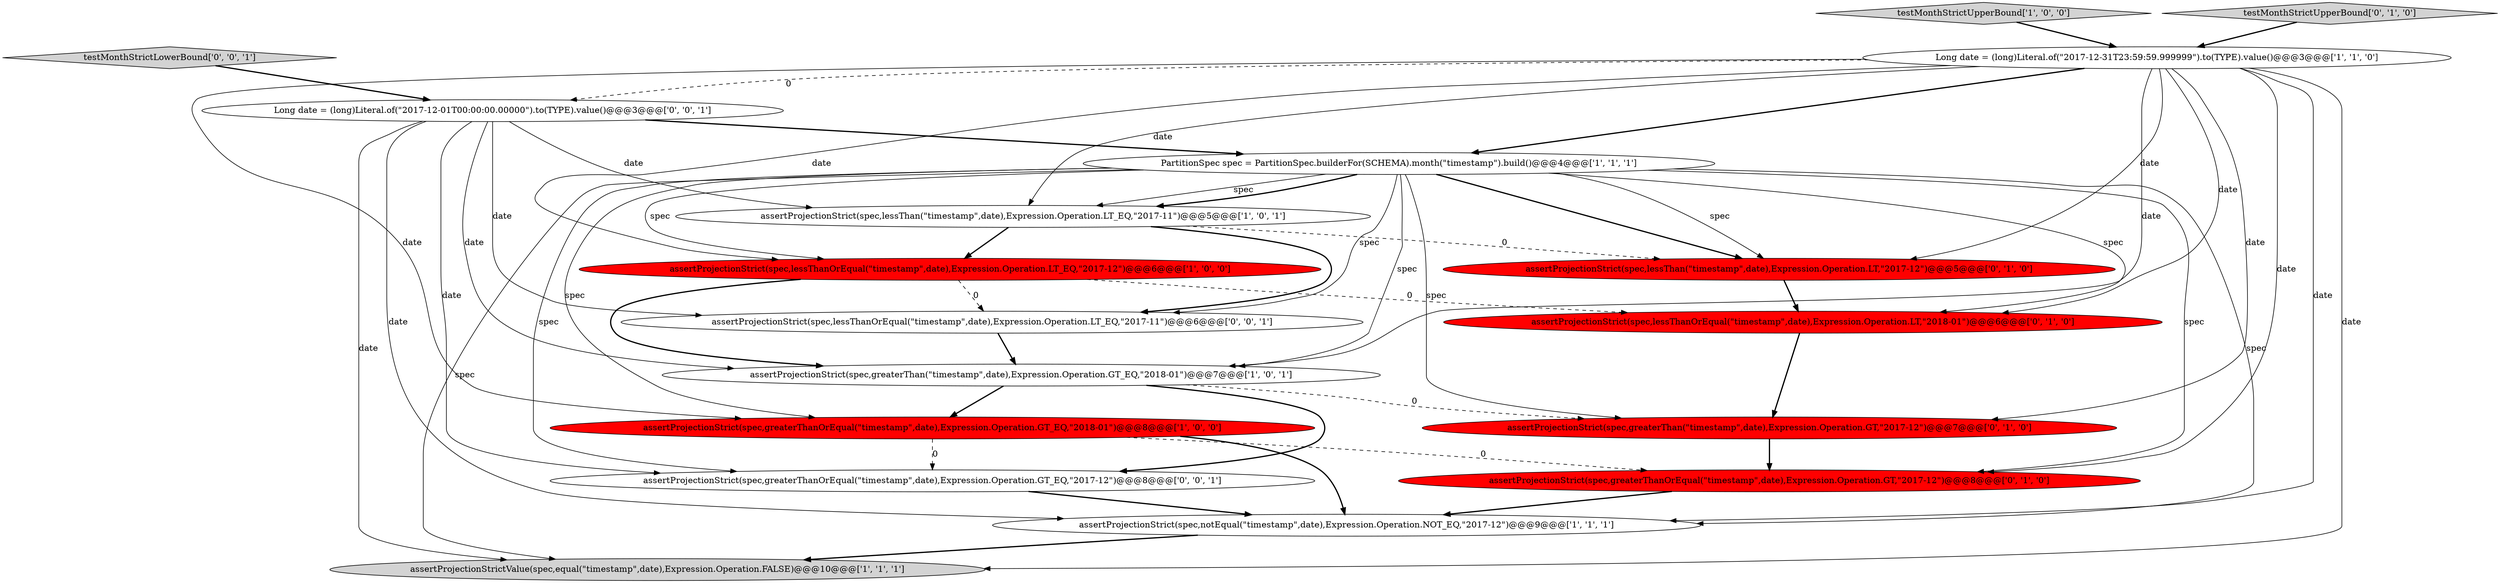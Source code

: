 digraph {
10 [style = filled, label = "assertProjectionStrict(spec,lessThanOrEqual(\"timestamp\",date),Expression.Operation.LT,\"2018-01\")@@@6@@@['0', '1', '0']", fillcolor = red, shape = ellipse image = "AAA1AAABBB2BBB"];
4 [style = filled, label = "assertProjectionStrict(spec,lessThan(\"timestamp\",date),Expression.Operation.LT_EQ,\"2017-11\")@@@5@@@['1', '0', '1']", fillcolor = white, shape = ellipse image = "AAA0AAABBB1BBB"];
7 [style = filled, label = "assertProjectionStrict(spec,greaterThan(\"timestamp\",date),Expression.Operation.GT_EQ,\"2018-01\")@@@7@@@['1', '0', '1']", fillcolor = white, shape = ellipse image = "AAA0AAABBB1BBB"];
15 [style = filled, label = "Long date = (long)Literal.of(\"2017-12-01T00:00:00.00000\").to(TYPE).value()@@@3@@@['0', '0', '1']", fillcolor = white, shape = ellipse image = "AAA0AAABBB3BBB"];
9 [style = filled, label = "assertProjectionStrict(spec,greaterThan(\"timestamp\",date),Expression.Operation.GT,\"2017-12\")@@@7@@@['0', '1', '0']", fillcolor = red, shape = ellipse image = "AAA1AAABBB2BBB"];
17 [style = filled, label = "testMonthStrictLowerBound['0', '0', '1']", fillcolor = lightgray, shape = diamond image = "AAA0AAABBB3BBB"];
3 [style = filled, label = "assertProjectionStrict(spec,notEqual(\"timestamp\",date),Expression.Operation.NOT_EQ,\"2017-12\")@@@9@@@['1', '1', '1']", fillcolor = white, shape = ellipse image = "AAA0AAABBB1BBB"];
6 [style = filled, label = "PartitionSpec spec = PartitionSpec.builderFor(SCHEMA).month(\"timestamp\").build()@@@4@@@['1', '1', '1']", fillcolor = white, shape = ellipse image = "AAA0AAABBB1BBB"];
8 [style = filled, label = "testMonthStrictUpperBound['1', '0', '0']", fillcolor = lightgray, shape = diamond image = "AAA0AAABBB1BBB"];
0 [style = filled, label = "assertProjectionStrict(spec,lessThanOrEqual(\"timestamp\",date),Expression.Operation.LT_EQ,\"2017-12\")@@@6@@@['1', '0', '0']", fillcolor = red, shape = ellipse image = "AAA1AAABBB1BBB"];
11 [style = filled, label = "testMonthStrictUpperBound['0', '1', '0']", fillcolor = lightgray, shape = diamond image = "AAA0AAABBB2BBB"];
14 [style = filled, label = "assertProjectionStrict(spec,lessThanOrEqual(\"timestamp\",date),Expression.Operation.LT_EQ,\"2017-11\")@@@6@@@['0', '0', '1']", fillcolor = white, shape = ellipse image = "AAA0AAABBB3BBB"];
1 [style = filled, label = "assertProjectionStrictValue(spec,equal(\"timestamp\",date),Expression.Operation.FALSE)@@@10@@@['1', '1', '1']", fillcolor = lightgray, shape = ellipse image = "AAA0AAABBB1BBB"];
16 [style = filled, label = "assertProjectionStrict(spec,greaterThanOrEqual(\"timestamp\",date),Expression.Operation.GT_EQ,\"2017-12\")@@@8@@@['0', '0', '1']", fillcolor = white, shape = ellipse image = "AAA0AAABBB3BBB"];
12 [style = filled, label = "assertProjectionStrict(spec,lessThan(\"timestamp\",date),Expression.Operation.LT,\"2017-12\")@@@5@@@['0', '1', '0']", fillcolor = red, shape = ellipse image = "AAA1AAABBB2BBB"];
13 [style = filled, label = "assertProjectionStrict(spec,greaterThanOrEqual(\"timestamp\",date),Expression.Operation.GT,\"2017-12\")@@@8@@@['0', '1', '0']", fillcolor = red, shape = ellipse image = "AAA1AAABBB2BBB"];
5 [style = filled, label = "Long date = (long)Literal.of(\"2017-12-31T23:59:59.999999\").to(TYPE).value()@@@3@@@['1', '1', '0']", fillcolor = white, shape = ellipse image = "AAA0AAABBB1BBB"];
2 [style = filled, label = "assertProjectionStrict(spec,greaterThanOrEqual(\"timestamp\",date),Expression.Operation.GT_EQ,\"2018-01\")@@@8@@@['1', '0', '0']", fillcolor = red, shape = ellipse image = "AAA1AAABBB1BBB"];
15->3 [style = solid, label="date"];
16->3 [style = bold, label=""];
5->1 [style = solid, label="date"];
4->14 [style = bold, label=""];
6->4 [style = solid, label="spec"];
15->16 [style = solid, label="date"];
6->3 [style = solid, label="spec"];
3->1 [style = bold, label=""];
5->7 [style = solid, label="date"];
5->10 [style = solid, label="date"];
2->3 [style = bold, label=""];
5->12 [style = solid, label="date"];
6->16 [style = solid, label="spec"];
6->10 [style = solid, label="spec"];
15->6 [style = bold, label=""];
6->12 [style = solid, label="spec"];
5->13 [style = solid, label="date"];
15->7 [style = solid, label="date"];
15->14 [style = solid, label="date"];
0->10 [style = dashed, label="0"];
4->0 [style = bold, label=""];
14->7 [style = bold, label=""];
0->7 [style = bold, label=""];
6->14 [style = solid, label="spec"];
4->12 [style = dashed, label="0"];
6->7 [style = solid, label="spec"];
6->13 [style = solid, label="spec"];
15->1 [style = solid, label="date"];
0->14 [style = dashed, label="0"];
6->4 [style = bold, label=""];
11->5 [style = bold, label=""];
6->1 [style = solid, label="spec"];
15->4 [style = solid, label="date"];
12->10 [style = bold, label=""];
5->6 [style = bold, label=""];
8->5 [style = bold, label=""];
13->3 [style = bold, label=""];
5->3 [style = solid, label="date"];
7->9 [style = dashed, label="0"];
7->2 [style = bold, label=""];
5->4 [style = solid, label="date"];
2->13 [style = dashed, label="0"];
2->16 [style = dashed, label="0"];
7->16 [style = bold, label=""];
6->9 [style = solid, label="spec"];
17->15 [style = bold, label=""];
6->2 [style = solid, label="spec"];
6->0 [style = solid, label="spec"];
10->9 [style = bold, label=""];
5->0 [style = solid, label="date"];
5->15 [style = dashed, label="0"];
5->9 [style = solid, label="date"];
5->2 [style = solid, label="date"];
9->13 [style = bold, label=""];
6->12 [style = bold, label=""];
}
